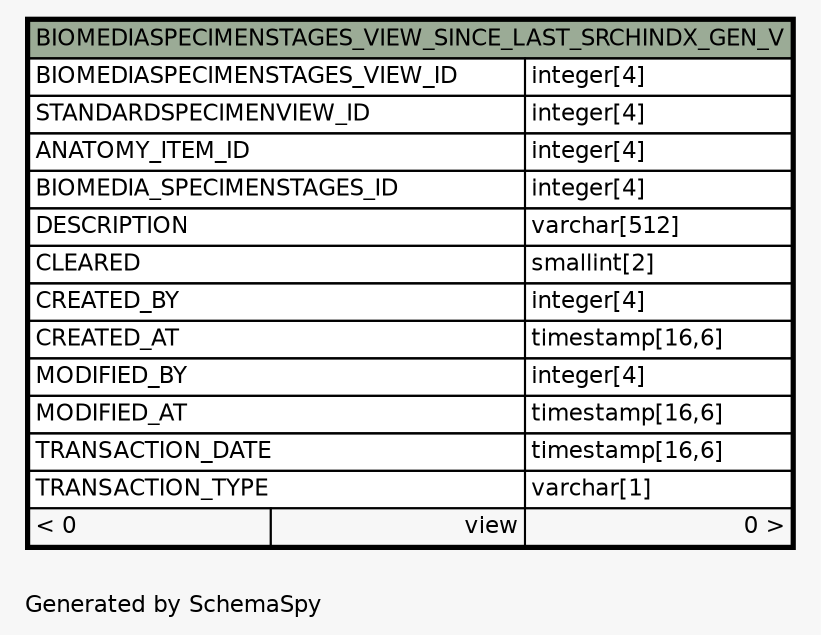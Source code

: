 // dot 2.38.0 on Windows 10 10.0
// SchemaSpy rev Unknown
digraph "oneDegreeRelationshipsDiagram" {
  graph [
    rankdir="RL"
    bgcolor="#f7f7f7"
    label="\nGenerated by SchemaSpy"
    labeljust="l"
    nodesep="0.18"
    ranksep="0.46"
    fontname="Helvetica"
    fontsize="11"
  ];
  node [
    fontname="Helvetica"
    fontsize="11"
    shape="plaintext"
  ];
  edge [
    arrowsize="0.8"
  ];
  "BIOMEDIASPECIMENSTAGES_VIEW_SINCE_LAST_SRCHINDX_GEN_V" [
    label=<
    <TABLE BORDER="2" CELLBORDER="1" CELLSPACING="0" BGCOLOR="#ffffff">
      <TR><TD COLSPAN="3" BGCOLOR="#9bab96" ALIGN="CENTER">BIOMEDIASPECIMENSTAGES_VIEW_SINCE_LAST_SRCHINDX_GEN_V</TD></TR>
      <TR><TD PORT="BIOMEDIASPECIMENSTAGES_VIEW_ID" COLSPAN="2" ALIGN="LEFT">BIOMEDIASPECIMENSTAGES_VIEW_ID</TD><TD PORT="BIOMEDIASPECIMENSTAGES_VIEW_ID.type" ALIGN="LEFT">integer[4]</TD></TR>
      <TR><TD PORT="STANDARDSPECIMENVIEW_ID" COLSPAN="2" ALIGN="LEFT">STANDARDSPECIMENVIEW_ID</TD><TD PORT="STANDARDSPECIMENVIEW_ID.type" ALIGN="LEFT">integer[4]</TD></TR>
      <TR><TD PORT="ANATOMY_ITEM_ID" COLSPAN="2" ALIGN="LEFT">ANATOMY_ITEM_ID</TD><TD PORT="ANATOMY_ITEM_ID.type" ALIGN="LEFT">integer[4]</TD></TR>
      <TR><TD PORT="BIOMEDIA_SPECIMENSTAGES_ID" COLSPAN="2" ALIGN="LEFT">BIOMEDIA_SPECIMENSTAGES_ID</TD><TD PORT="BIOMEDIA_SPECIMENSTAGES_ID.type" ALIGN="LEFT">integer[4]</TD></TR>
      <TR><TD PORT="DESCRIPTION" COLSPAN="2" ALIGN="LEFT">DESCRIPTION</TD><TD PORT="DESCRIPTION.type" ALIGN="LEFT">varchar[512]</TD></TR>
      <TR><TD PORT="CLEARED" COLSPAN="2" ALIGN="LEFT">CLEARED</TD><TD PORT="CLEARED.type" ALIGN="LEFT">smallint[2]</TD></TR>
      <TR><TD PORT="CREATED_BY" COLSPAN="2" ALIGN="LEFT">CREATED_BY</TD><TD PORT="CREATED_BY.type" ALIGN="LEFT">integer[4]</TD></TR>
      <TR><TD PORT="CREATED_AT" COLSPAN="2" ALIGN="LEFT">CREATED_AT</TD><TD PORT="CREATED_AT.type" ALIGN="LEFT">timestamp[16,6]</TD></TR>
      <TR><TD PORT="MODIFIED_BY" COLSPAN="2" ALIGN="LEFT">MODIFIED_BY</TD><TD PORT="MODIFIED_BY.type" ALIGN="LEFT">integer[4]</TD></TR>
      <TR><TD PORT="MODIFIED_AT" COLSPAN="2" ALIGN="LEFT">MODIFIED_AT</TD><TD PORT="MODIFIED_AT.type" ALIGN="LEFT">timestamp[16,6]</TD></TR>
      <TR><TD PORT="TRANSACTION_DATE" COLSPAN="2" ALIGN="LEFT">TRANSACTION_DATE</TD><TD PORT="TRANSACTION_DATE.type" ALIGN="LEFT">timestamp[16,6]</TD></TR>
      <TR><TD PORT="TRANSACTION_TYPE" COLSPAN="2" ALIGN="LEFT">TRANSACTION_TYPE</TD><TD PORT="TRANSACTION_TYPE.type" ALIGN="LEFT">varchar[1]</TD></TR>
      <TR><TD ALIGN="LEFT" BGCOLOR="#f7f7f7">&lt; 0</TD><TD ALIGN="RIGHT" BGCOLOR="#f7f7f7">view</TD><TD ALIGN="RIGHT" BGCOLOR="#f7f7f7">0 &gt;</TD></TR>
    </TABLE>>
    URL="BIOMEDIASPECIMENSTAGES_VIEW_SINCE_LAST_SRCHINDX_GEN_V.html"
    tooltip="BIOMEDIASPECIMENSTAGES_VIEW_SINCE_LAST_SRCHINDX_GEN_V"
  ];
}

